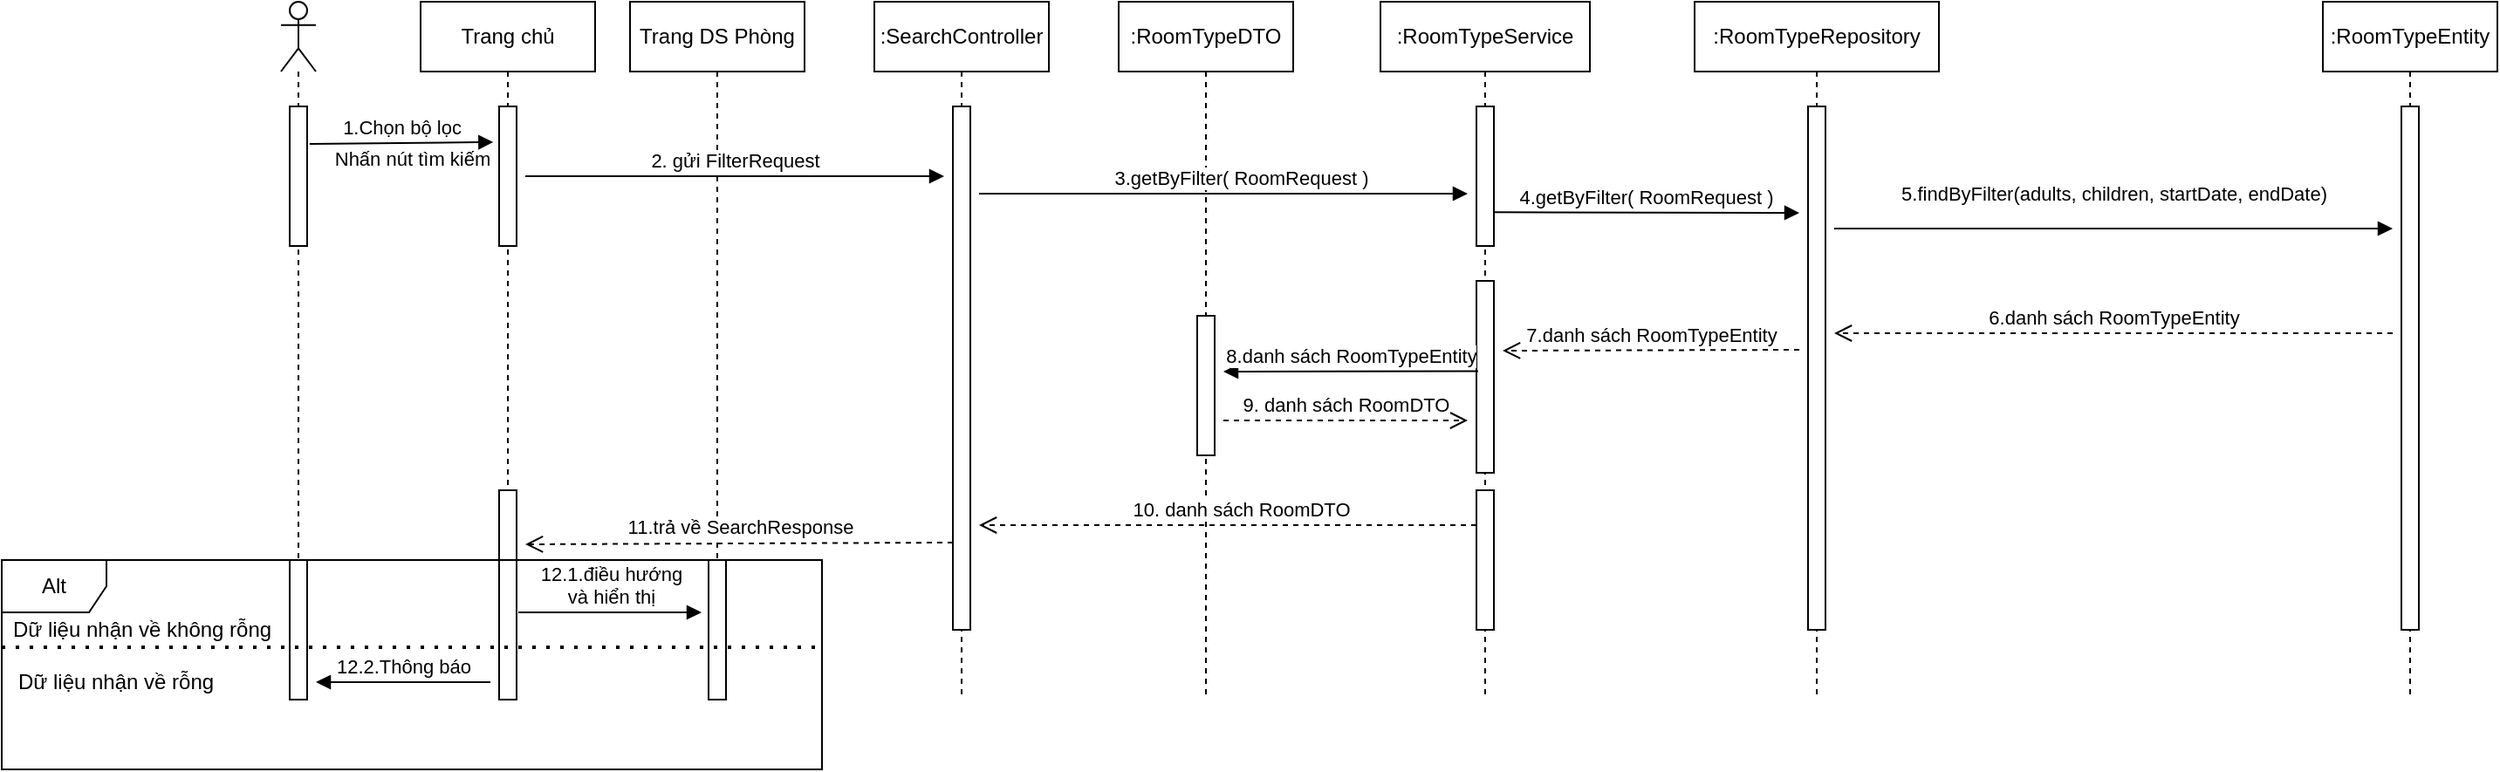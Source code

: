 <mxfile version="14.7.3" type="device"><diagram id="kgpKYQtTHZ0yAKxKKP6v" name="Page-1"><mxGraphModel dx="1888" dy="588" grid="1" gridSize="10" guides="1" tooltips="1" connect="1" arrows="1" fold="1" page="1" pageScale="1" pageWidth="850" pageHeight="1100" math="0" shadow="0"><root><mxCell id="0"/><mxCell id="1" parent="0"/><mxCell id="0eftd1JnHhOzbZgCkPt2-11" value="" style="shape=umlLifeline;participant=umlActor;perimeter=lifelinePerimeter;whiteSpace=wrap;html=1;container=1;collapsible=0;recursiveResize=0;verticalAlign=top;spacingTop=36;outlineConnect=0;" parent="1" vertex="1"><mxGeometry x="40" y="40" width="20" height="400" as="geometry"/></mxCell><mxCell id="0eftd1JnHhOzbZgCkPt2-14" value=":RoomTypeDTO" style="shape=umlLifeline;perimeter=lifelinePerimeter;whiteSpace=wrap;html=1;container=1;collapsible=0;recursiveResize=0;outlineConnect=0;" parent="1" vertex="1"><mxGeometry x="520" y="40" width="100" height="400" as="geometry"/></mxCell><mxCell id="0eftd1JnHhOzbZgCkPt2-15" value=":SearchController" style="shape=umlLifeline;perimeter=lifelinePerimeter;whiteSpace=wrap;html=1;container=1;collapsible=0;recursiveResize=0;outlineConnect=0;" parent="1" vertex="1"><mxGeometry x="380" y="40" width="100" height="400" as="geometry"/></mxCell><mxCell id="60uTr-vNHHx3QR2hjoud-7" value="" style="html=1;points=[];perimeter=orthogonalPerimeter;" parent="0eftd1JnHhOzbZgCkPt2-15" vertex="1"><mxGeometry x="45" y="60" width="10" height="300" as="geometry"/></mxCell><mxCell id="0eftd1JnHhOzbZgCkPt2-18" value=":RoomTypeService" style="shape=umlLifeline;perimeter=lifelinePerimeter;whiteSpace=wrap;html=1;container=1;collapsible=0;recursiveResize=0;outlineConnect=0;" parent="1" vertex="1"><mxGeometry x="670" y="40" width="120" height="400" as="geometry"/></mxCell><mxCell id="0eftd1JnHhOzbZgCkPt2-21" value=":RoomTypeRepository" style="shape=umlLifeline;perimeter=lifelinePerimeter;whiteSpace=wrap;html=1;container=1;collapsible=0;recursiveResize=0;outlineConnect=0;" parent="1" vertex="1"><mxGeometry x="850" y="40" width="140" height="400" as="geometry"/></mxCell><mxCell id="0eftd1JnHhOzbZgCkPt2-22" value=":RoomTypeEntity" style="shape=umlLifeline;perimeter=lifelinePerimeter;whiteSpace=wrap;html=1;container=1;collapsible=0;recursiveResize=0;outlineConnect=0;" parent="1" vertex="1"><mxGeometry x="1210" y="40" width="100" height="400" as="geometry"/></mxCell><mxCell id="60uTr-vNHHx3QR2hjoud-12" value="" style="html=1;points=[];perimeter=orthogonalPerimeter;" parent="0eftd1JnHhOzbZgCkPt2-22" vertex="1"><mxGeometry x="45" y="60" width="10" height="300" as="geometry"/></mxCell><mxCell id="0eftd1JnHhOzbZgCkPt2-25" value="Trang chủ" style="shape=umlLifeline;perimeter=lifelinePerimeter;whiteSpace=wrap;html=1;container=1;collapsible=0;recursiveResize=0;outlineConnect=0;" parent="1" vertex="1"><mxGeometry x="120" y="40" width="100" height="400" as="geometry"/></mxCell><mxCell id="0eftd1JnHhOzbZgCkPt2-36" value="" style="html=1;points=[];perimeter=orthogonalPerimeter;" parent="0eftd1JnHhOzbZgCkPt2-25" vertex="1"><mxGeometry x="45" y="60" width="10" height="80" as="geometry"/></mxCell><mxCell id="0eftd1JnHhOzbZgCkPt2-38" value="&lt;font style=&quot;font-size: 11px&quot;&gt;Nhấn nút tìm kiếm&lt;/font&gt;" style="text;html=1;align=center;verticalAlign=middle;resizable=0;points=[];autosize=1;strokeColor=none;" parent="1" vertex="1"><mxGeometry x="60" y="120" width="110" height="20" as="geometry"/></mxCell><mxCell id="0eftd1JnHhOzbZgCkPt2-26" value="Trang DS Phòng" style="shape=umlLifeline;perimeter=lifelinePerimeter;whiteSpace=wrap;html=1;container=1;collapsible=0;recursiveResize=0;outlineConnect=0;" parent="1" vertex="1"><mxGeometry x="240" y="40" width="100" height="400" as="geometry"/></mxCell><mxCell id="60uTr-vNHHx3QR2hjoud-8" value="3.getByFilter( RoomRequest )" style="html=1;verticalAlign=bottom;endArrow=block;" parent="1" edge="1"><mxGeometry x="0.071" width="80" relative="1" as="geometry"><mxPoint x="440" y="150" as="sourcePoint"/><mxPoint x="720" y="150" as="targetPoint"/><Array as="points"><mxPoint x="640" y="150"/></Array><mxPoint as="offset"/></mxGeometry></mxCell><mxCell id="60uTr-vNHHx3QR2hjoud-9" value="" style="html=1;points=[];perimeter=orthogonalPerimeter;" parent="1" vertex="1"><mxGeometry x="725" y="100" width="10" height="80" as="geometry"/></mxCell><mxCell id="60uTr-vNHHx3QR2hjoud-10" value="4.getByFilter( RoomRequest )" style="html=1;verticalAlign=bottom;endArrow=block;exitX=1;exitY=0.758;exitDx=0;exitDy=0;exitPerimeter=0;" parent="1" source="60uTr-vNHHx3QR2hjoud-9" edge="1"><mxGeometry width="80" relative="1" as="geometry"><mxPoint x="875" y="160" as="sourcePoint"/><mxPoint x="910" y="161" as="targetPoint"/></mxGeometry></mxCell><mxCell id="60uTr-vNHHx3QR2hjoud-11" value="" style="html=1;points=[];perimeter=orthogonalPerimeter;" parent="1" vertex="1"><mxGeometry x="915" y="100" width="10" height="300" as="geometry"/></mxCell><mxCell id="60uTr-vNHHx3QR2hjoud-13" value="&lt;p style=&quot;text-align: left&quot;&gt;5.findByFilter(adults, children, startDate, endDate)&lt;/p&gt;" style="html=1;verticalAlign=bottom;endArrow=block;" parent="1" edge="1"><mxGeometry width="80" relative="1" as="geometry"><mxPoint x="930" y="170" as="sourcePoint"/><mxPoint x="1250" y="170" as="targetPoint"/><mxPoint as="offset"/></mxGeometry></mxCell><mxCell id="60uTr-vNHHx3QR2hjoud-14" value="" style="html=1;points=[];perimeter=orthogonalPerimeter;" parent="1" vertex="1"><mxGeometry x="565" y="220" width="10" height="80" as="geometry"/></mxCell><mxCell id="60uTr-vNHHx3QR2hjoud-16" value="" style="html=1;points=[];perimeter=orthogonalPerimeter;" parent="1" vertex="1"><mxGeometry x="725" y="200" width="10" height="110" as="geometry"/></mxCell><mxCell id="60uTr-vNHHx3QR2hjoud-17" value="" style="html=1;points=[];perimeter=orthogonalPerimeter;" parent="1" vertex="1"><mxGeometry x="725" y="320" width="10" height="80" as="geometry"/></mxCell><mxCell id="60uTr-vNHHx3QR2hjoud-18" value="6.danh sách RoomTypeEntity" style="html=1;verticalAlign=bottom;endArrow=open;dashed=1;endSize=8;" parent="1" edge="1"><mxGeometry relative="1" as="geometry"><mxPoint x="1250" y="230" as="sourcePoint"/><mxPoint x="930" y="230" as="targetPoint"/></mxGeometry></mxCell><mxCell id="60uTr-vNHHx3QR2hjoud-19" value="7.danh sách RoomTypeEntity" style="html=1;verticalAlign=bottom;endArrow=open;dashed=1;endSize=8;" parent="1" edge="1"><mxGeometry relative="1" as="geometry"><mxPoint x="910" y="239.5" as="sourcePoint"/><mxPoint x="740" y="240" as="targetPoint"/></mxGeometry></mxCell><mxCell id="60uTr-vNHHx3QR2hjoud-20" value="8.danh sách RoomTypeEntity" style="html=1;verticalAlign=bottom;endArrow=block;exitX=0.1;exitY=0.471;exitDx=0;exitDy=0;exitPerimeter=0;" parent="1" source="60uTr-vNHHx3QR2hjoud-16" edge="1"><mxGeometry width="80" relative="1" as="geometry"><mxPoint x="680" y="270" as="sourcePoint"/><mxPoint x="580" y="252" as="targetPoint"/></mxGeometry></mxCell><mxCell id="60uTr-vNHHx3QR2hjoud-21" value="9. danh sách RoomDTO" style="html=1;verticalAlign=bottom;endArrow=open;dashed=1;endSize=8;" parent="1" edge="1"><mxGeometry relative="1" as="geometry"><mxPoint x="580" y="280" as="sourcePoint"/><mxPoint x="720" y="280" as="targetPoint"/></mxGeometry></mxCell><mxCell id="60uTr-vNHHx3QR2hjoud-22" value="10. danh sách RoomDTO" style="html=1;verticalAlign=bottom;endArrow=open;dashed=1;endSize=8;" parent="1" edge="1"><mxGeometry x="-0.053" relative="1" as="geometry"><mxPoint x="725" y="340" as="sourcePoint"/><mxPoint x="440" y="340" as="targetPoint"/><mxPoint as="offset"/></mxGeometry></mxCell><mxCell id="60uTr-vNHHx3QR2hjoud-23" value="" style="html=1;points=[];perimeter=orthogonalPerimeter;" parent="1" vertex="1"><mxGeometry x="165" y="320" width="10" height="120" as="geometry"/></mxCell><mxCell id="60uTr-vNHHx3QR2hjoud-24" value="11.trả về SearchResponse" style="html=1;verticalAlign=bottom;endArrow=open;dashed=1;endSize=8;" parent="1" edge="1"><mxGeometry relative="1" as="geometry"><mxPoint x="425" y="350" as="sourcePoint"/><mxPoint x="180" y="351" as="targetPoint"/></mxGeometry></mxCell><mxCell id="60uTr-vNHHx3QR2hjoud-25" value="12.1.điều hướng&lt;br&gt;và hiển thị" style="html=1;verticalAlign=bottom;endArrow=block;" parent="1" edge="1"><mxGeometry width="80" relative="1" as="geometry"><mxPoint x="176" y="390" as="sourcePoint"/><mxPoint x="281" y="390" as="targetPoint"/><Array as="points"><mxPoint x="210" y="390"/></Array></mxGeometry></mxCell><mxCell id="60uTr-vNHHx3QR2hjoud-26" value="" style="html=1;points=[];perimeter=orthogonalPerimeter;" parent="1" vertex="1"><mxGeometry x="285" y="360" width="10" height="80" as="geometry"/></mxCell><mxCell id="60uTr-vNHHx3QR2hjoud-27" value="" style="html=1;points=[];perimeter=orthogonalPerimeter;" parent="1" vertex="1"><mxGeometry x="45" y="100" width="10" height="80" as="geometry"/></mxCell><mxCell id="0eftd1JnHhOzbZgCkPt2-31" value="1.Chọn bộ lọc" style="html=1;verticalAlign=bottom;endArrow=block;entryX=-0.333;entryY=0.256;entryDx=0;entryDy=0;entryPerimeter=0;exitX=1.14;exitY=0.268;exitDx=0;exitDy=0;exitPerimeter=0;" parent="1" source="60uTr-vNHHx3QR2hjoud-27" target="0eftd1JnHhOzbZgCkPt2-36" edge="1"><mxGeometry width="80" relative="1" as="geometry"><mxPoint x="70" y="120" as="sourcePoint"/><mxPoint x="130" y="120" as="targetPoint"/></mxGeometry></mxCell><mxCell id="60uTr-vNHHx3QR2hjoud-30" value="" style="html=1;points=[];perimeter=orthogonalPerimeter;" parent="1" vertex="1"><mxGeometry x="45" y="360" width="10" height="80" as="geometry"/></mxCell><mxCell id="60uTr-vNHHx3QR2hjoud-31" value="12.2.Thông báo" style="html=1;verticalAlign=bottom;endArrow=block;" parent="1" edge="1"><mxGeometry width="80" relative="1" as="geometry"><mxPoint x="160" y="430" as="sourcePoint"/><mxPoint x="60" y="430" as="targetPoint"/><Array as="points"><mxPoint x="100" y="430"/></Array></mxGeometry></mxCell><mxCell id="60uTr-vNHHx3QR2hjoud-33" value="Alt" style="shape=umlFrame;whiteSpace=wrap;html=1;" parent="1" vertex="1"><mxGeometry x="-120" y="360" width="470" height="120" as="geometry"/></mxCell><mxCell id="60uTr-vNHHx3QR2hjoud-36" value="" style="endArrow=none;dashed=1;html=1;dashPattern=1 3;strokeWidth=2;entryX=1;entryY=0.417;entryDx=0;entryDy=0;entryPerimeter=0;" parent="1" target="60uTr-vNHHx3QR2hjoud-33" edge="1"><mxGeometry width="50" height="50" relative="1" as="geometry"><mxPoint x="-120" y="410" as="sourcePoint"/><mxPoint x="340" y="340" as="targetPoint"/></mxGeometry></mxCell><mxCell id="60uTr-vNHHx3QR2hjoud-37" value="Dữ liệu nhận về rỗng" style="text;html=1;align=center;verticalAlign=middle;resizable=0;points=[];autosize=1;strokeColor=none;" parent="1" vertex="1"><mxGeometry x="-120" y="420" width="130" height="20" as="geometry"/></mxCell><mxCell id="60uTr-vNHHx3QR2hjoud-39" value="Dữ liệu nhận về không rỗng" style="text;html=1;align=center;verticalAlign=middle;resizable=0;points=[];autosize=1;strokeColor=none;" parent="1" vertex="1"><mxGeometry x="-120" y="390" width="160" height="20" as="geometry"/></mxCell><mxCell id="60uTr-vNHHx3QR2hjoud-40" value="2. gửi FilterRequest" style="html=1;verticalAlign=bottom;endArrow=block;" parent="1" edge="1"><mxGeometry width="80" relative="1" as="geometry"><mxPoint x="180" y="140" as="sourcePoint"/><mxPoint x="420" y="140" as="targetPoint"/></mxGeometry></mxCell></root></mxGraphModel></diagram></mxfile>
